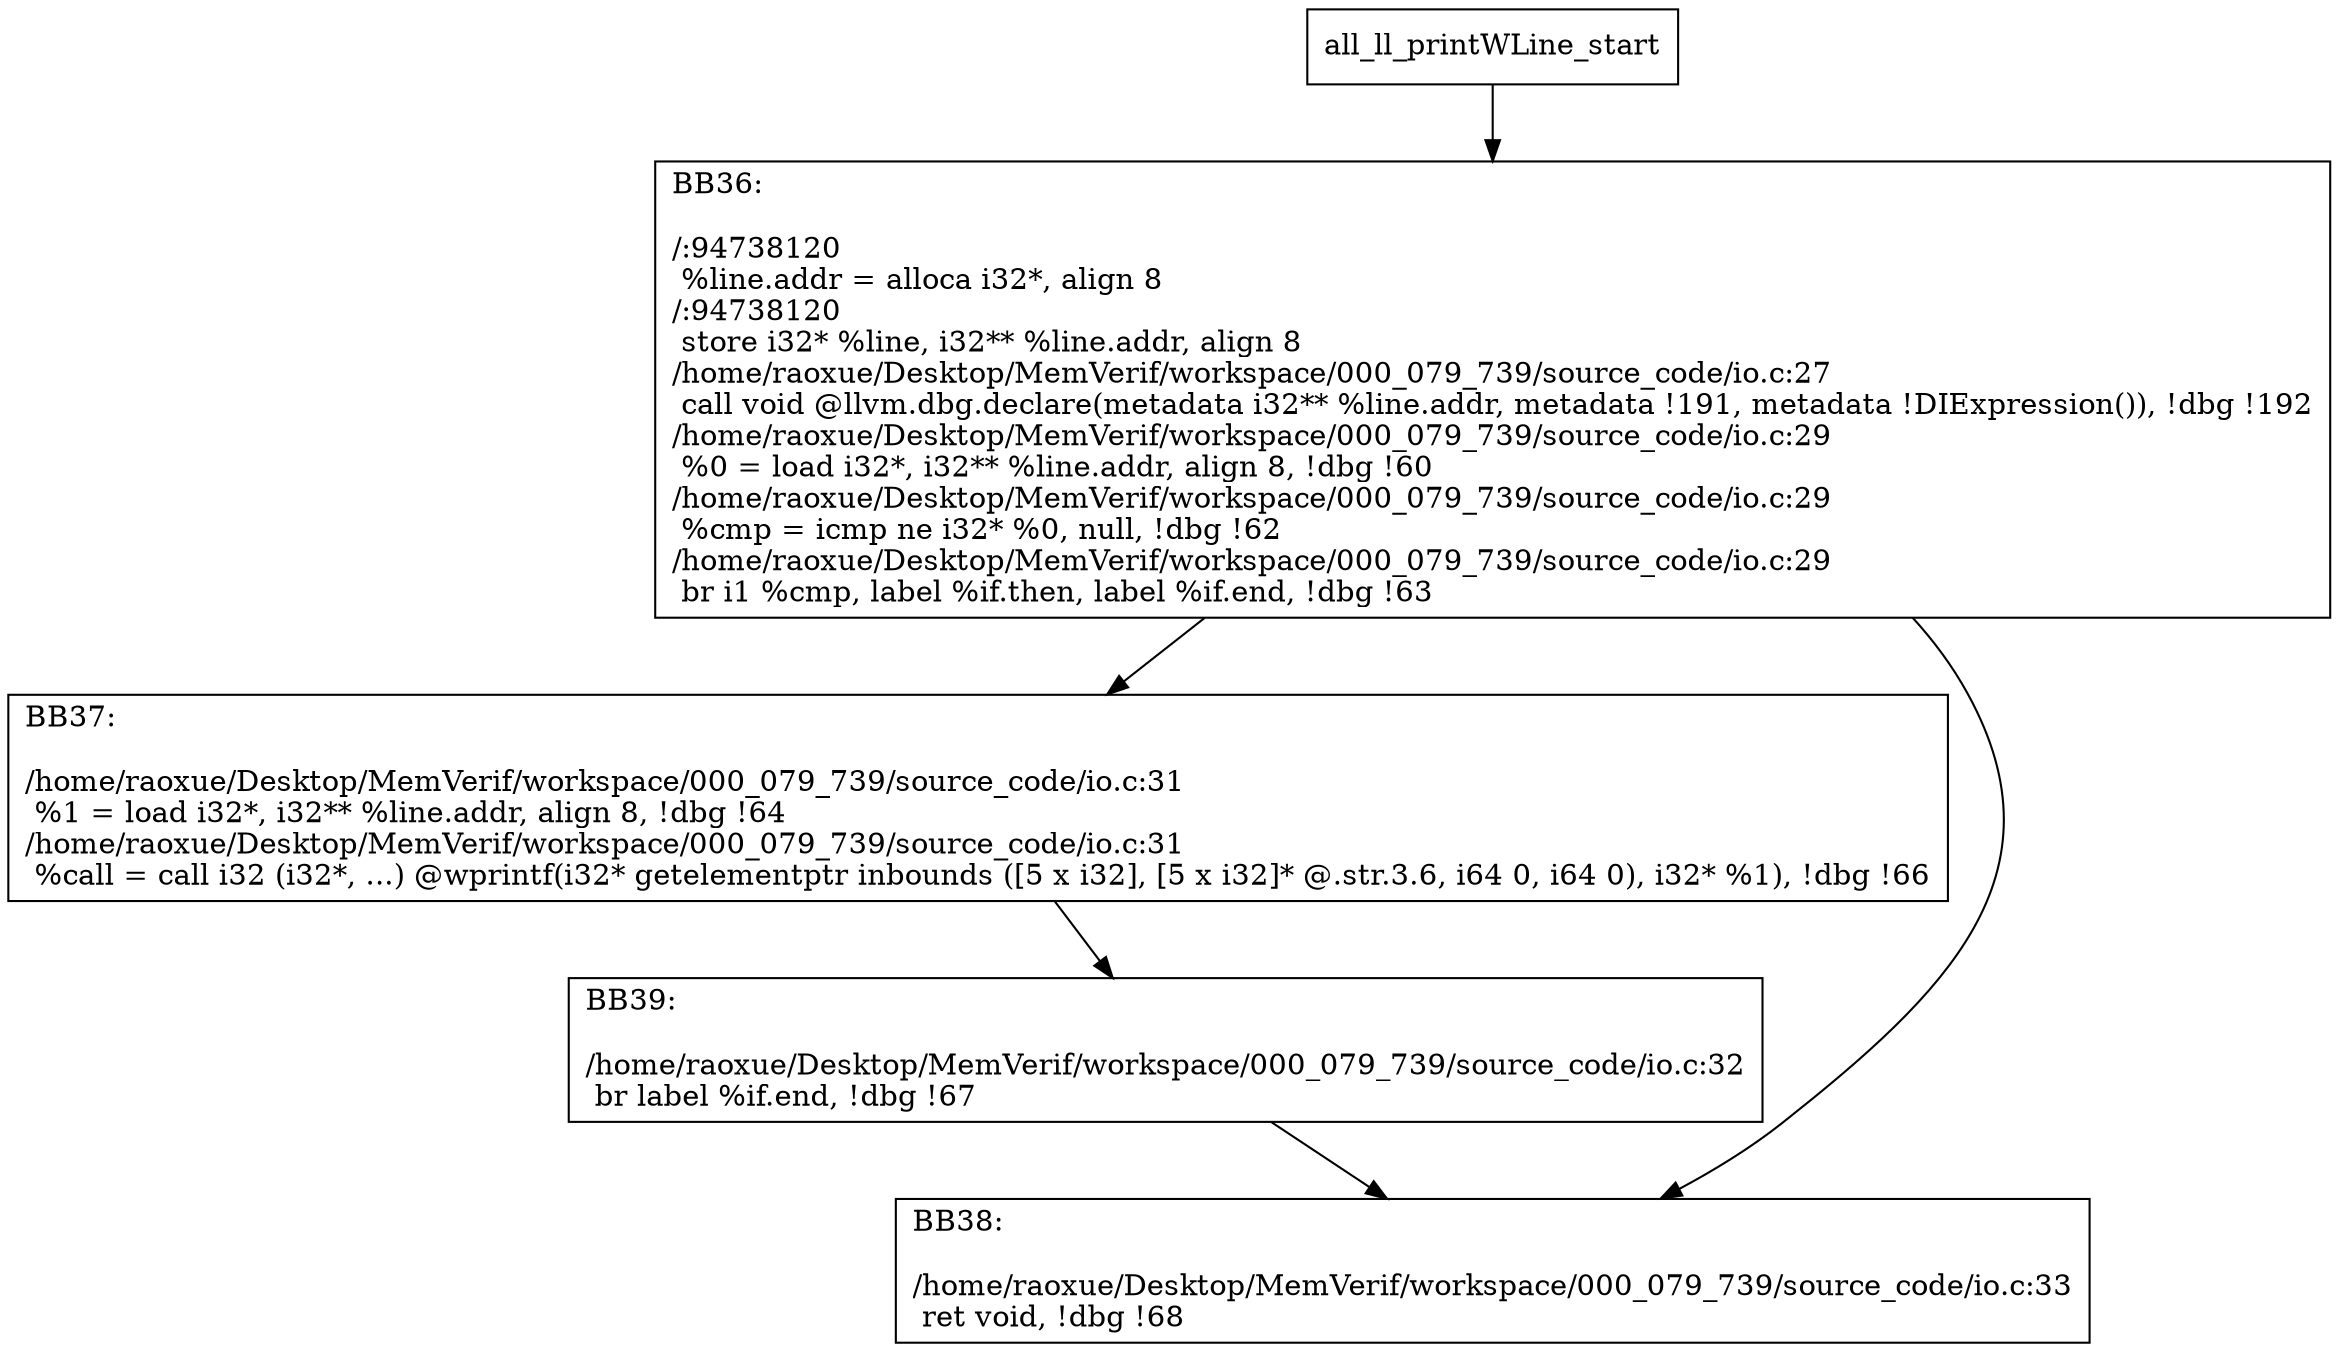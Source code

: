digraph "CFG for'all_ll_printWLine' function" {
	BBall_ll_printWLine_start[shape=record,label="{all_ll_printWLine_start}"];
	BBall_ll_printWLine_start-> all_ll_printWLineBB36;
	all_ll_printWLineBB36 [shape=record, label="{BB36:\l\l/:94738120\l
  %line.addr = alloca i32*, align 8\l
/:94738120\l
  store i32* %line, i32** %line.addr, align 8\l
/home/raoxue/Desktop/MemVerif/workspace/000_079_739/source_code/io.c:27\l
  call void @llvm.dbg.declare(metadata i32** %line.addr, metadata !191, metadata !DIExpression()), !dbg !192\l
/home/raoxue/Desktop/MemVerif/workspace/000_079_739/source_code/io.c:29\l
  %0 = load i32*, i32** %line.addr, align 8, !dbg !60\l
/home/raoxue/Desktop/MemVerif/workspace/000_079_739/source_code/io.c:29\l
  %cmp = icmp ne i32* %0, null, !dbg !62\l
/home/raoxue/Desktop/MemVerif/workspace/000_079_739/source_code/io.c:29\l
  br i1 %cmp, label %if.then, label %if.end, !dbg !63\l
}"];
	all_ll_printWLineBB36-> all_ll_printWLineBB37;
	all_ll_printWLineBB36-> all_ll_printWLineBB38;
	all_ll_printWLineBB37 [shape=record, label="{BB37:\l\l/home/raoxue/Desktop/MemVerif/workspace/000_079_739/source_code/io.c:31\l
  %1 = load i32*, i32** %line.addr, align 8, !dbg !64\l
/home/raoxue/Desktop/MemVerif/workspace/000_079_739/source_code/io.c:31\l
  %call = call i32 (i32*, ...) @wprintf(i32* getelementptr inbounds ([5 x i32], [5 x i32]* @.str.3.6, i64 0, i64 0), i32* %1), !dbg !66\l
}"];
	all_ll_printWLineBB37-> all_ll_printWLineBB39;
	all_ll_printWLineBB39 [shape=record, label="{BB39:\l\l/home/raoxue/Desktop/MemVerif/workspace/000_079_739/source_code/io.c:32\l
  br label %if.end, !dbg !67\l
}"];
	all_ll_printWLineBB39-> all_ll_printWLineBB38;
	all_ll_printWLineBB38 [shape=record, label="{BB38:\l\l/home/raoxue/Desktop/MemVerif/workspace/000_079_739/source_code/io.c:33\l
  ret void, !dbg !68\l
}"];
}
